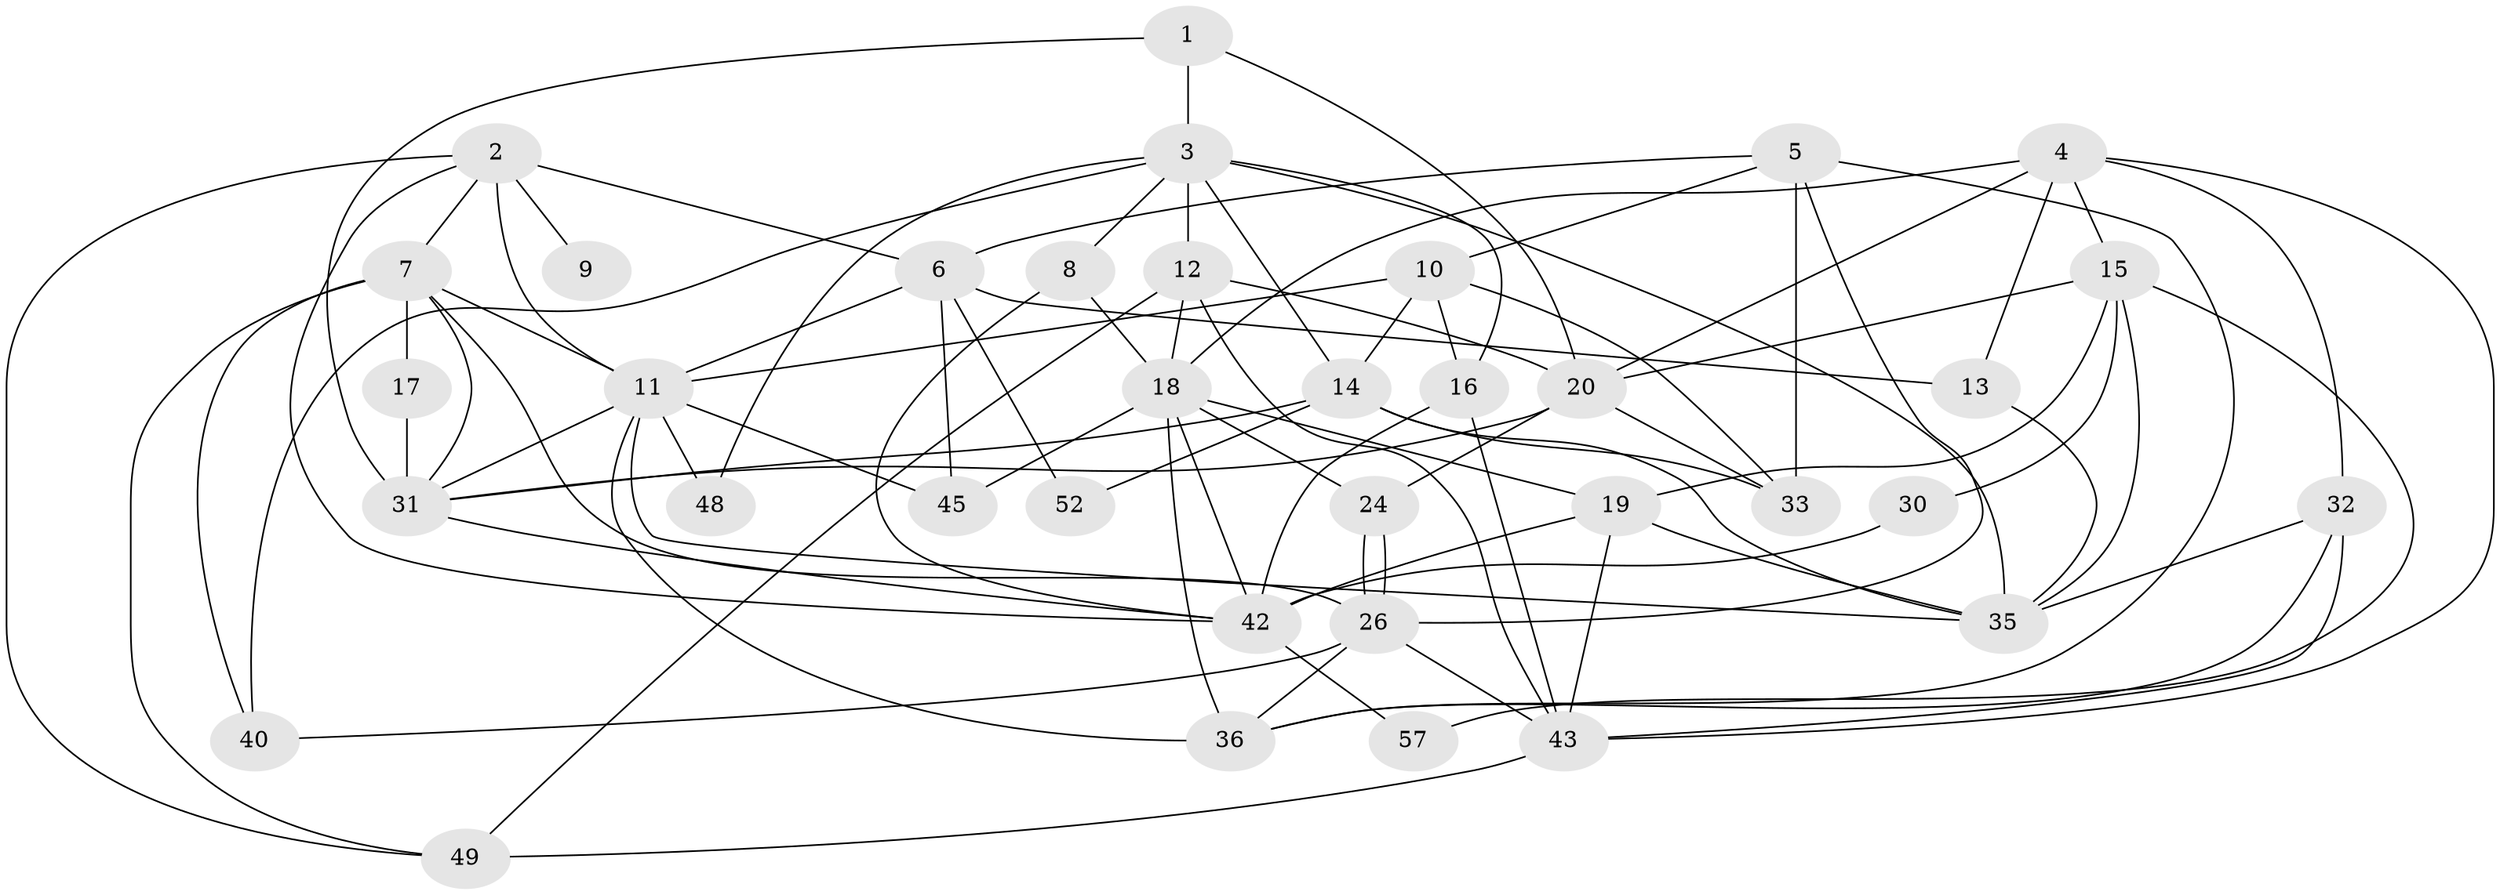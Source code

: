 // original degree distribution, {3: 0.3103448275862069, 4: 0.20689655172413793, 5: 0.2413793103448276, 2: 0.10344827586206896, 6: 0.13793103448275862}
// Generated by graph-tools (version 1.1) at 2025/41/03/06/25 10:41:59]
// undirected, 36 vertices, 88 edges
graph export_dot {
graph [start="1"]
  node [color=gray90,style=filled];
  1;
  2 [super="+46"];
  3 [super="+38"];
  4 [super="+34"];
  5 [super="+50"];
  6 [super="+22"];
  7 [super="+53"];
  8;
  9;
  10 [super="+56"];
  11 [super="+29"];
  12 [super="+27"];
  13;
  14 [super="+25"];
  15 [super="+21"];
  16;
  17;
  18 [super="+23"];
  19 [super="+28"];
  20 [super="+44"];
  24;
  26 [super="+37"];
  30;
  31 [super="+47"];
  32;
  33;
  35 [super="+39"];
  36 [super="+41"];
  40;
  42 [super="+55"];
  43 [super="+54"];
  45;
  48;
  49 [super="+51"];
  52 [super="+58"];
  57;
  1 -- 3;
  1 -- 20;
  1 -- 31;
  2 -- 7;
  2 -- 9 [weight=2];
  2 -- 49;
  2 -- 6;
  2 -- 42;
  2 -- 11;
  3 -- 35;
  3 -- 40;
  3 -- 14;
  3 -- 16;
  3 -- 48;
  3 -- 8;
  3 -- 12;
  4 -- 18;
  4 -- 15;
  4 -- 32;
  4 -- 20;
  4 -- 43;
  4 -- 13;
  5 -- 36;
  5 -- 10;
  5 -- 33;
  5 -- 26;
  5 -- 6;
  6 -- 11;
  6 -- 45;
  6 -- 13;
  6 -- 52;
  7 -- 26;
  7 -- 17;
  7 -- 49;
  7 -- 40;
  7 -- 11;
  7 -- 31;
  8 -- 42;
  8 -- 18;
  10 -- 11;
  10 -- 14;
  10 -- 16;
  10 -- 33;
  11 -- 36;
  11 -- 48;
  11 -- 35;
  11 -- 45;
  11 -- 31;
  12 -- 20 [weight=2];
  12 -- 49;
  12 -- 18;
  12 -- 43;
  13 -- 35;
  14 -- 33;
  14 -- 52 [weight=2];
  14 -- 35;
  14 -- 31;
  15 -- 20;
  15 -- 57;
  15 -- 35;
  15 -- 30;
  15 -- 19;
  16 -- 43;
  16 -- 42;
  17 -- 31;
  18 -- 36 [weight=2];
  18 -- 24;
  18 -- 45;
  18 -- 42;
  18 -- 19;
  19 -- 43;
  19 -- 42;
  19 -- 35;
  20 -- 31;
  20 -- 33;
  20 -- 24;
  24 -- 26;
  24 -- 26;
  26 -- 40;
  26 -- 43;
  26 -- 36;
  30 -- 42 [weight=2];
  31 -- 42;
  32 -- 35;
  32 -- 36;
  32 -- 43 [weight=2];
  42 -- 57;
  43 -- 49;
}
